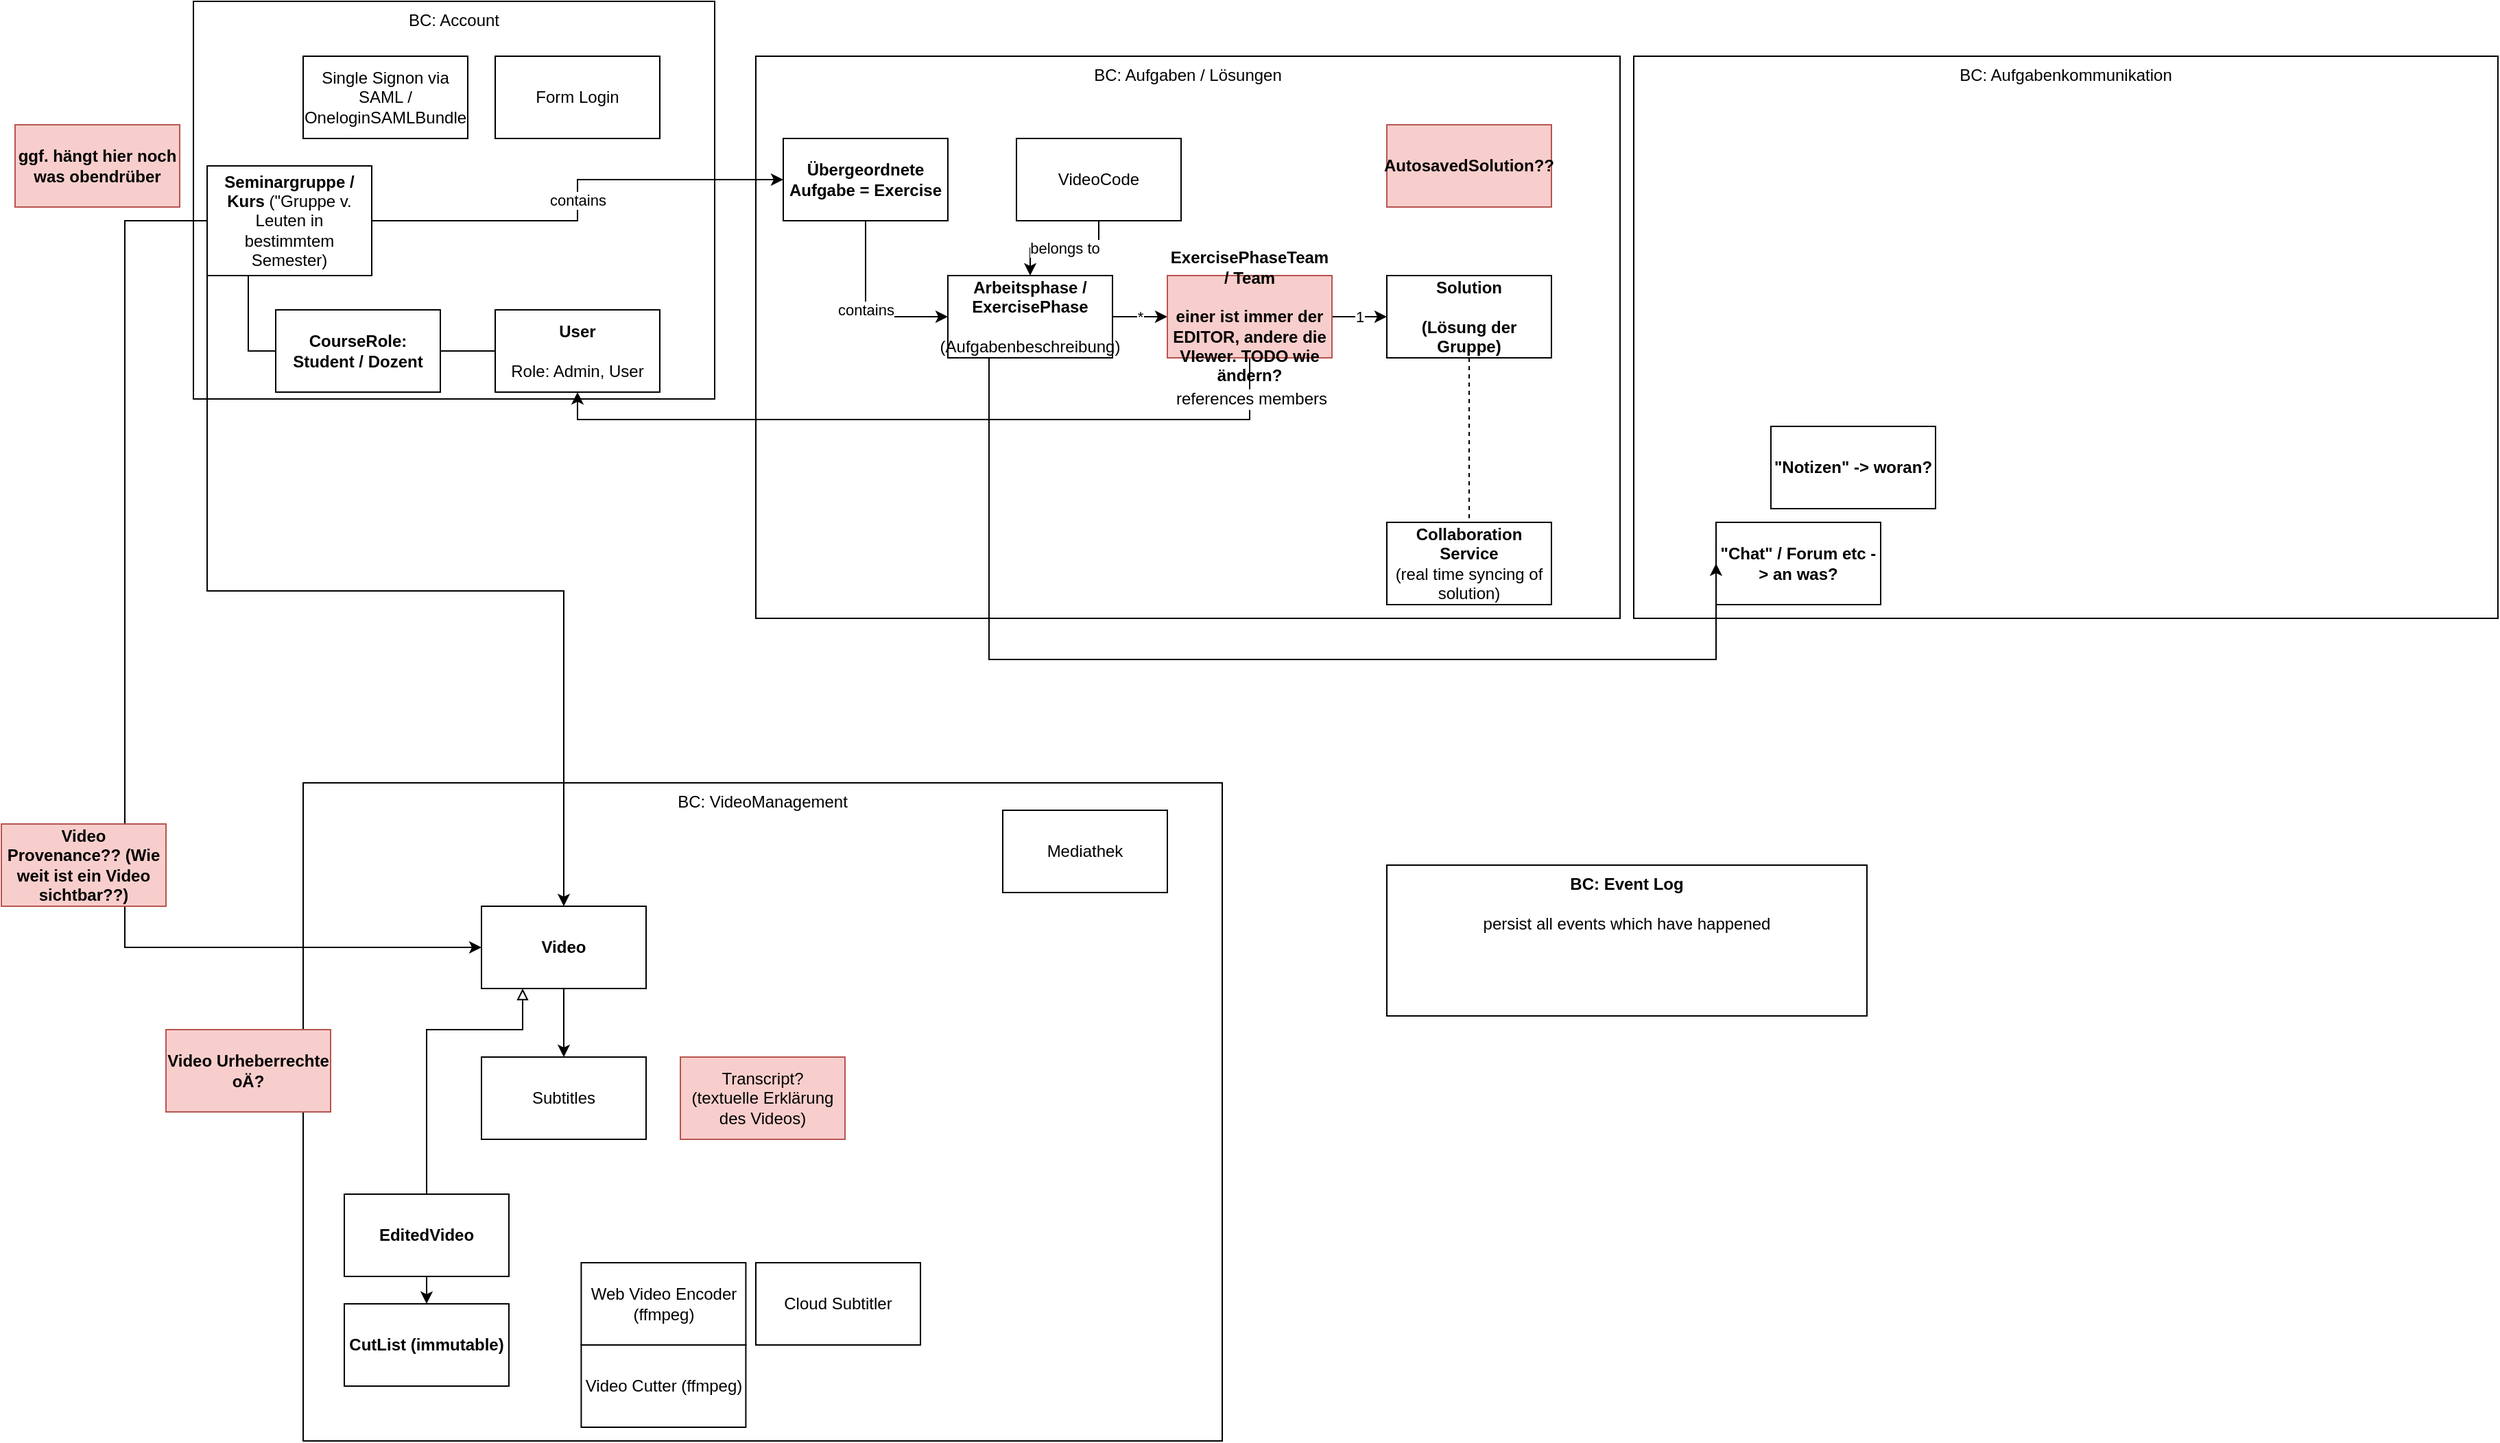 <mxfile version="13.3.9" type="device"><diagram id="j7uAeV1b-jkp-UGWGiQR" name="Page-1"><mxGraphModel dx="1720" dy="680" grid="1" gridSize="10" guides="1" tooltips="1" connect="1" arrows="1" fold="1" page="1" pageScale="1" pageWidth="827" pageHeight="1169" math="0" shadow="0"><root><mxCell id="0"/><mxCell id="1" parent="0"/><mxCell id="Nq_k7KV_3Dr6TSDJ0qZg-24" value="BC: Aufgabenkommunikation" style="rounded=0;whiteSpace=wrap;html=1;verticalAlign=top;" parent="1" vertex="1"><mxGeometry x="1120" y="70" width="630" height="410" as="geometry"/></mxCell><mxCell id="Nq_k7KV_3Dr6TSDJ0qZg-21" value="BC: Aufgaben / Lösungen" style="rounded=0;whiteSpace=wrap;html=1;verticalAlign=top;" parent="1" vertex="1"><mxGeometry x="480" y="70" width="630" height="410" as="geometry"/></mxCell><mxCell id="Nq_k7KV_3Dr6TSDJ0qZg-20" value="BC: VideoManagement" style="rounded=0;whiteSpace=wrap;html=1;verticalAlign=top;" parent="1" vertex="1"><mxGeometry x="150" y="600" width="670" height="480" as="geometry"/></mxCell><mxCell id="Nq_k7KV_3Dr6TSDJ0qZg-2" value="BC: Account" style="rounded=0;whiteSpace=wrap;html=1;verticalAlign=top;" parent="1" vertex="1"><mxGeometry x="70" y="30" width="380" height="290" as="geometry"/></mxCell><mxCell id="Nq_k7KV_3Dr6TSDJ0qZg-6" value="contains" style="edgeStyle=orthogonalEdgeStyle;rounded=0;orthogonalLoop=1;jettySize=auto;html=1;entryX=0;entryY=0.5;entryDx=0;entryDy=0;endArrow=classic;endFill=1;" parent="1" source="4t-eVWGFCgl97qcWjtTQ-1" target="Nq_k7KV_3Dr6TSDJ0qZg-5" edge="1"><mxGeometry relative="1" as="geometry"/></mxCell><mxCell id="4t-eVWGFCgl97qcWjtTQ-1" value="Übergeordnete Aufgabe = Exercise" style="rounded=0;whiteSpace=wrap;html=1;fontStyle=1" parent="1" vertex="1"><mxGeometry x="500" y="130" width="120" height="60" as="geometry"/></mxCell><mxCell id="4t-eVWGFCgl97qcWjtTQ-3" value="User&lt;br&gt;&lt;br&gt;&lt;span style=&quot;font-weight: normal&quot;&gt;Role: Admin, User&lt;/span&gt;" style="rounded=0;whiteSpace=wrap;html=1;fontStyle=1" parent="1" vertex="1"><mxGeometry x="290" y="255" width="120" height="60" as="geometry"/></mxCell><mxCell id="4t-eVWGFCgl97qcWjtTQ-5" style="edgeStyle=orthogonalEdgeStyle;rounded=0;orthogonalLoop=1;jettySize=auto;html=1;exitX=1;exitY=0.5;exitDx=0;exitDy=0;entryX=0;entryY=0.5;entryDx=0;entryDy=0;endArrow=none;endFill=0;" parent="1" source="Nq_k7KV_3Dr6TSDJ0qZg-3" target="4t-eVWGFCgl97qcWjtTQ-3" edge="1"><mxGeometry relative="1" as="geometry"/></mxCell><mxCell id="Nq_k7KV_3Dr6TSDJ0qZg-7" value="contains" style="edgeStyle=orthogonalEdgeStyle;rounded=0;orthogonalLoop=1;jettySize=auto;html=1;endArrow=classic;endFill=1;" parent="1" source="4t-eVWGFCgl97qcWjtTQ-4" target="4t-eVWGFCgl97qcWjtTQ-1" edge="1"><mxGeometry relative="1" as="geometry"/></mxCell><mxCell id="Nq_k7KV_3Dr6TSDJ0qZg-16" style="edgeStyle=orthogonalEdgeStyle;rounded=0;orthogonalLoop=1;jettySize=auto;html=1;exitX=0;exitY=0.5;exitDx=0;exitDy=0;endArrow=classic;endFill=1;entryX=0;entryY=0.5;entryDx=0;entryDy=0;" parent="1" source="4t-eVWGFCgl97qcWjtTQ-4" target="4t-eVWGFCgl97qcWjtTQ-13" edge="1"><mxGeometry relative="1" as="geometry"><Array as="points"><mxPoint x="20" y="190"/><mxPoint x="20" y="720"/></Array></mxGeometry></mxCell><mxCell id="DaFfh0jTn1sSZB5Gabj7-4" style="edgeStyle=orthogonalEdgeStyle;rounded=0;orthogonalLoop=1;jettySize=auto;html=1;exitX=0;exitY=1;exitDx=0;exitDy=0;" edge="1" parent="1" source="4t-eVWGFCgl97qcWjtTQ-4" target="4t-eVWGFCgl97qcWjtTQ-13"><mxGeometry relative="1" as="geometry"/></mxCell><mxCell id="4t-eVWGFCgl97qcWjtTQ-4" value="&lt;b&gt;Seminargruppe / Kurs&lt;/b&gt; (&quot;Gruppe v. Leuten in bestimmtem Semester)" style="rounded=0;whiteSpace=wrap;html=1;" parent="1" vertex="1"><mxGeometry x="80" y="150" width="120" height="80" as="geometry"/></mxCell><mxCell id="4t-eVWGFCgl97qcWjtTQ-7" value="Single Signon via SAML / OneloginSAMLBundle" style="rounded=0;whiteSpace=wrap;html=1;" parent="1" vertex="1"><mxGeometry x="150" y="70" width="120" height="60" as="geometry"/></mxCell><mxCell id="Nq_k7KV_3Dr6TSDJ0qZg-14" style="edgeStyle=orthogonalEdgeStyle;rounded=0;orthogonalLoop=1;jettySize=auto;html=1;endArrow=classic;endFill=1;" parent="1" source="4t-eVWGFCgl97qcWjtTQ-13" target="4t-eVWGFCgl97qcWjtTQ-14" edge="1"><mxGeometry relative="1" as="geometry"/></mxCell><mxCell id="4t-eVWGFCgl97qcWjtTQ-13" value="Video" style="rounded=0;whiteSpace=wrap;html=1;fontStyle=1" parent="1" vertex="1"><mxGeometry x="280" y="690" width="120" height="60" as="geometry"/></mxCell><mxCell id="4t-eVWGFCgl97qcWjtTQ-14" value="Subtitles" style="rounded=0;whiteSpace=wrap;html=1;" parent="1" vertex="1"><mxGeometry x="280" y="800" width="120" height="60" as="geometry"/></mxCell><mxCell id="4t-eVWGFCgl97qcWjtTQ-23" value="&quot;Notizen&quot; -&amp;gt; woran?" style="rounded=0;whiteSpace=wrap;html=1;fontStyle=1" parent="1" vertex="1"><mxGeometry x="1220" y="340" width="120" height="60" as="geometry"/></mxCell><mxCell id="Nq_k7KV_3Dr6TSDJ0qZg-23" style="edgeStyle=orthogonalEdgeStyle;rounded=0;orthogonalLoop=1;jettySize=auto;html=1;endArrow=none;endFill=0;dashed=1;" parent="1" source="4t-eVWGFCgl97qcWjtTQ-24" target="Nq_k7KV_3Dr6TSDJ0qZg-22" edge="1"><mxGeometry relative="1" as="geometry"/></mxCell><mxCell id="4t-eVWGFCgl97qcWjtTQ-24" value="Solution&lt;br&gt;&lt;br&gt;(Lösung der Gruppe)" style="rounded=0;whiteSpace=wrap;html=1;fontStyle=1" parent="1" vertex="1"><mxGeometry x="940" y="230" width="120" height="60" as="geometry"/></mxCell><mxCell id="E3XtVlhnGhyWEWLsKqiI-1" value="&quot;Chat&quot; / Forum etc -&amp;gt; an was?" style="rounded=0;whiteSpace=wrap;html=1;fontStyle=1" parent="1" vertex="1"><mxGeometry x="1180" y="410" width="120" height="60" as="geometry"/></mxCell><mxCell id="Nq_k7KV_3Dr6TSDJ0qZg-1" value="Form Login" style="rounded=0;whiteSpace=wrap;html=1;" parent="1" vertex="1"><mxGeometry x="290" y="70" width="120" height="60" as="geometry"/></mxCell><mxCell id="Nq_k7KV_3Dr6TSDJ0qZg-3" value="CourseRole: Student / Dozent" style="rounded=0;whiteSpace=wrap;html=1;fontStyle=1" parent="1" vertex="1"><mxGeometry x="130" y="255" width="120" height="60" as="geometry"/></mxCell><mxCell id="Nq_k7KV_3Dr6TSDJ0qZg-4" style="edgeStyle=orthogonalEdgeStyle;rounded=0;orthogonalLoop=1;jettySize=auto;html=1;exitX=0.25;exitY=1;exitDx=0;exitDy=0;entryX=0;entryY=0.5;entryDx=0;entryDy=0;endArrow=none;endFill=0;" parent="1" source="4t-eVWGFCgl97qcWjtTQ-4" target="Nq_k7KV_3Dr6TSDJ0qZg-3" edge="1"><mxGeometry relative="1" as="geometry"><mxPoint x="110" y="230" as="sourcePoint"/><mxPoint x="240" y="285" as="targetPoint"/></mxGeometry></mxCell><mxCell id="Nq_k7KV_3Dr6TSDJ0qZg-13" value="*" style="edgeStyle=orthogonalEdgeStyle;rounded=0;orthogonalLoop=1;jettySize=auto;html=1;exitX=1;exitY=0.5;exitDx=0;exitDy=0;endArrow=classic;endFill=1;" parent="1" source="Nq_k7KV_3Dr6TSDJ0qZg-5" target="Nq_k7KV_3Dr6TSDJ0qZg-8" edge="1"><mxGeometry relative="1" as="geometry"/></mxCell><mxCell id="GOeWXnsnfMA6TnMn3gwM-1" style="edgeStyle=orthogonalEdgeStyle;rounded=0;orthogonalLoop=1;jettySize=auto;html=1;exitX=0.25;exitY=1;exitDx=0;exitDy=0;entryX=0;entryY=0.5;entryDx=0;entryDy=0;" parent="1" source="Nq_k7KV_3Dr6TSDJ0qZg-5" target="E3XtVlhnGhyWEWLsKqiI-1" edge="1"><mxGeometry relative="1" as="geometry"><Array as="points"><mxPoint x="650" y="510"/><mxPoint x="1180" y="510"/></Array></mxGeometry></mxCell><mxCell id="Nq_k7KV_3Dr6TSDJ0qZg-5" value="Arbeitsphase /&lt;br&gt;ExercisePhase&lt;br&gt;&lt;br&gt;&lt;span style=&quot;font-weight: normal&quot;&gt;(Aufgabenbeschreibung)&lt;/span&gt;" style="rounded=0;whiteSpace=wrap;html=1;fontStyle=1" parent="1" vertex="1"><mxGeometry x="620" y="230" width="120" height="60" as="geometry"/></mxCell><mxCell id="Nq_k7KV_3Dr6TSDJ0qZg-9" value="1" style="edgeStyle=orthogonalEdgeStyle;rounded=0;orthogonalLoop=1;jettySize=auto;html=1;exitX=1;exitY=0.5;exitDx=0;exitDy=0;endArrow=classic;endFill=1;" parent="1" source="Nq_k7KV_3Dr6TSDJ0qZg-8" target="4t-eVWGFCgl97qcWjtTQ-24" edge="1"><mxGeometry relative="1" as="geometry"/></mxCell><mxCell id="Nq_k7KV_3Dr6TSDJ0qZg-11" style="edgeStyle=orthogonalEdgeStyle;rounded=0;orthogonalLoop=1;jettySize=auto;html=1;entryX=0.5;entryY=1;entryDx=0;entryDy=0;endArrow=classic;endFill=1;" parent="1" source="Nq_k7KV_3Dr6TSDJ0qZg-8" target="4t-eVWGFCgl97qcWjtTQ-3" edge="1"><mxGeometry relative="1" as="geometry"><Array as="points"><mxPoint x="840" y="335"/><mxPoint x="350" y="335"/></Array></mxGeometry></mxCell><mxCell id="Nq_k7KV_3Dr6TSDJ0qZg-12" value="references members" style="text;html=1;align=center;verticalAlign=middle;resizable=0;points=[];;labelBackgroundColor=#ffffff;" parent="Nq_k7KV_3Dr6TSDJ0qZg-11" vertex="1" connectable="0"><mxGeometry x="-0.892" y="1" relative="1" as="geometry"><mxPoint as="offset"/></mxGeometry></mxCell><mxCell id="Nq_k7KV_3Dr6TSDJ0qZg-8" value="ExercisePhaseTeam / Team&lt;br&gt;&lt;br&gt;einer ist immer der EDITOR, andere die VIewer. TODO wie ändern?" style="rounded=0;whiteSpace=wrap;html=1;fontStyle=1;fillColor=#f8cecc;strokeColor=#b85450;" parent="1" vertex="1"><mxGeometry x="780" y="230" width="120" height="60" as="geometry"/></mxCell><mxCell id="Nq_k7KV_3Dr6TSDJ0qZg-15" value="Video Provenance?? (Wie weit ist ein Video sichtbar??)" style="rounded=0;whiteSpace=wrap;html=1;fontStyle=1;fillColor=#f8cecc;strokeColor=#b85450;" parent="1" vertex="1"><mxGeometry x="-70" y="630" width="120" height="60" as="geometry"/></mxCell><mxCell id="Nq_k7KV_3Dr6TSDJ0qZg-18" value="AutosavedSolution??" style="rounded=0;whiteSpace=wrap;html=1;fontStyle=1;fillColor=#f8cecc;strokeColor=#b85450;" parent="1" vertex="1"><mxGeometry x="940" y="120" width="120" height="60" as="geometry"/></mxCell><mxCell id="Nq_k7KV_3Dr6TSDJ0qZg-22" value="Collaboration Service&lt;br&gt;&lt;span style=&quot;font-weight: normal&quot;&gt;(real time syncing of solution)&lt;/span&gt;" style="rounded=0;whiteSpace=wrap;html=1;fontStyle=1" parent="1" vertex="1"><mxGeometry x="940" y="410" width="120" height="60" as="geometry"/></mxCell><mxCell id="Nq_k7KV_3Dr6TSDJ0qZg-25" value="&lt;b&gt;BC: Event Log&lt;/b&gt;&lt;br&gt;&lt;br&gt;persist all events which have happened" style="rounded=0;whiteSpace=wrap;html=1;verticalAlign=top;" parent="1" vertex="1"><mxGeometry x="940" y="660" width="350" height="110" as="geometry"/></mxCell><mxCell id="Nq_k7KV_3Dr6TSDJ0qZg-26" value="Cloud Subtitler" style="rounded=0;whiteSpace=wrap;html=1;" parent="1" vertex="1"><mxGeometry x="480" y="950" width="120" height="60" as="geometry"/></mxCell><mxCell id="Nq_k7KV_3Dr6TSDJ0qZg-27" value="Transcript?&lt;br&gt;(textuelle Erklärung des Videos)" style="rounded=0;whiteSpace=wrap;html=1;fillColor=#f8cecc;strokeColor=#b85450;" parent="1" vertex="1"><mxGeometry x="425" y="800" width="120" height="60" as="geometry"/></mxCell><mxCell id="Nq_k7KV_3Dr6TSDJ0qZg-29" style="edgeStyle=orthogonalEdgeStyle;rounded=0;orthogonalLoop=1;jettySize=auto;html=1;exitX=0.5;exitY=0;exitDx=0;exitDy=0;entryX=0.25;entryY=1;entryDx=0;entryDy=0;endArrow=block;endFill=0;" parent="1" source="Nq_k7KV_3Dr6TSDJ0qZg-28" target="4t-eVWGFCgl97qcWjtTQ-13" edge="1"><mxGeometry relative="1" as="geometry"><Array as="points"><mxPoint x="240" y="780"/><mxPoint x="310" y="780"/></Array></mxGeometry></mxCell><mxCell id="Nq_k7KV_3Dr6TSDJ0qZg-33" style="edgeStyle=orthogonalEdgeStyle;rounded=0;orthogonalLoop=1;jettySize=auto;html=1;exitX=0.5;exitY=1;exitDx=0;exitDy=0;endArrow=classic;endFill=1;" parent="1" source="Nq_k7KV_3Dr6TSDJ0qZg-28" target="Nq_k7KV_3Dr6TSDJ0qZg-32" edge="1"><mxGeometry relative="1" as="geometry"/></mxCell><mxCell id="Nq_k7KV_3Dr6TSDJ0qZg-28" value="EditedVideo" style="rounded=0;whiteSpace=wrap;html=1;fontStyle=1" parent="1" vertex="1"><mxGeometry x="180" y="900" width="120" height="60" as="geometry"/></mxCell><mxCell id="Nq_k7KV_3Dr6TSDJ0qZg-30" value="Web Video Encoder (ffmpeg)" style="rounded=0;whiteSpace=wrap;html=1;" parent="1" vertex="1"><mxGeometry x="352.71" y="950" width="120" height="60" as="geometry"/></mxCell><mxCell id="Nq_k7KV_3Dr6TSDJ0qZg-31" value="Video Cutter (ffmpeg)" style="rounded=0;whiteSpace=wrap;html=1;" parent="1" vertex="1"><mxGeometry x="352.71" y="1010" width="120" height="60" as="geometry"/></mxCell><mxCell id="Nq_k7KV_3Dr6TSDJ0qZg-32" value="CutList (immutable)" style="rounded=0;whiteSpace=wrap;html=1;fontStyle=1" parent="1" vertex="1"><mxGeometry x="180" y="980" width="120" height="60" as="geometry"/></mxCell><mxCell id="GOeWXnsnfMA6TnMn3gwM-3" value="Mediathek" style="rounded=0;whiteSpace=wrap;html=1;fontStyle=0" parent="1" vertex="1"><mxGeometry x="660" y="620" width="120" height="60" as="geometry"/></mxCell><mxCell id="GOeWXnsnfMA6TnMn3gwM-4" value="ggf. hängt hier noch was obendrüber" style="rounded=0;whiteSpace=wrap;html=1;fontStyle=1;fillColor=#f8cecc;strokeColor=#b85450;" parent="1" vertex="1"><mxGeometry x="-60" y="120" width="120" height="60" as="geometry"/></mxCell><mxCell id="GOeWXnsnfMA6TnMn3gwM-5" value="Video Urheberrechte oÄ?" style="rounded=0;whiteSpace=wrap;html=1;fontStyle=1;fillColor=#f8cecc;strokeColor=#b85450;" parent="1" vertex="1"><mxGeometry x="50" y="780" width="120" height="60" as="geometry"/></mxCell><mxCell id="DaFfh0jTn1sSZB5Gabj7-3" value="belongs to" style="edgeStyle=orthogonalEdgeStyle;rounded=0;orthogonalLoop=1;jettySize=auto;html=1;exitX=0.5;exitY=1;exitDx=0;exitDy=0;" edge="1" parent="1" source="DaFfh0jTn1sSZB5Gabj7-1" target="Nq_k7KV_3Dr6TSDJ0qZg-5"><mxGeometry relative="1" as="geometry"/></mxCell><mxCell id="DaFfh0jTn1sSZB5Gabj7-1" value="VideoCode" style="rounded=0;whiteSpace=wrap;html=1;" vertex="1" parent="1"><mxGeometry x="670" y="130" width="120" height="60" as="geometry"/></mxCell></root></mxGraphModel></diagram></mxfile>